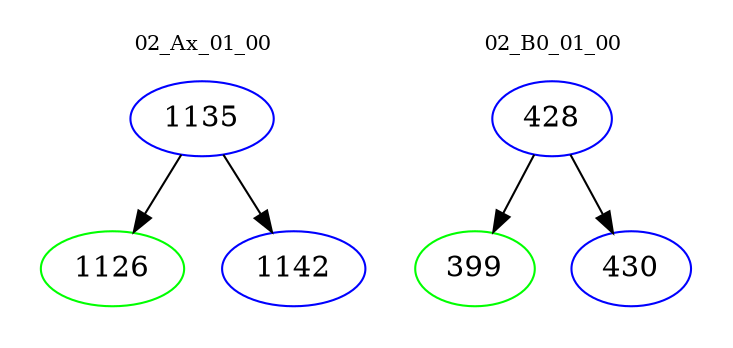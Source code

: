 digraph{
subgraph cluster_0 {
color = white
label = "02_Ax_01_00";
fontsize=10;
T0_1135 [label="1135", color="blue"]
T0_1135 -> T0_1126 [color="black"]
T0_1126 [label="1126", color="green"]
T0_1135 -> T0_1142 [color="black"]
T0_1142 [label="1142", color="blue"]
}
subgraph cluster_1 {
color = white
label = "02_B0_01_00";
fontsize=10;
T1_428 [label="428", color="blue"]
T1_428 -> T1_399 [color="black"]
T1_399 [label="399", color="green"]
T1_428 -> T1_430 [color="black"]
T1_430 [label="430", color="blue"]
}
}
